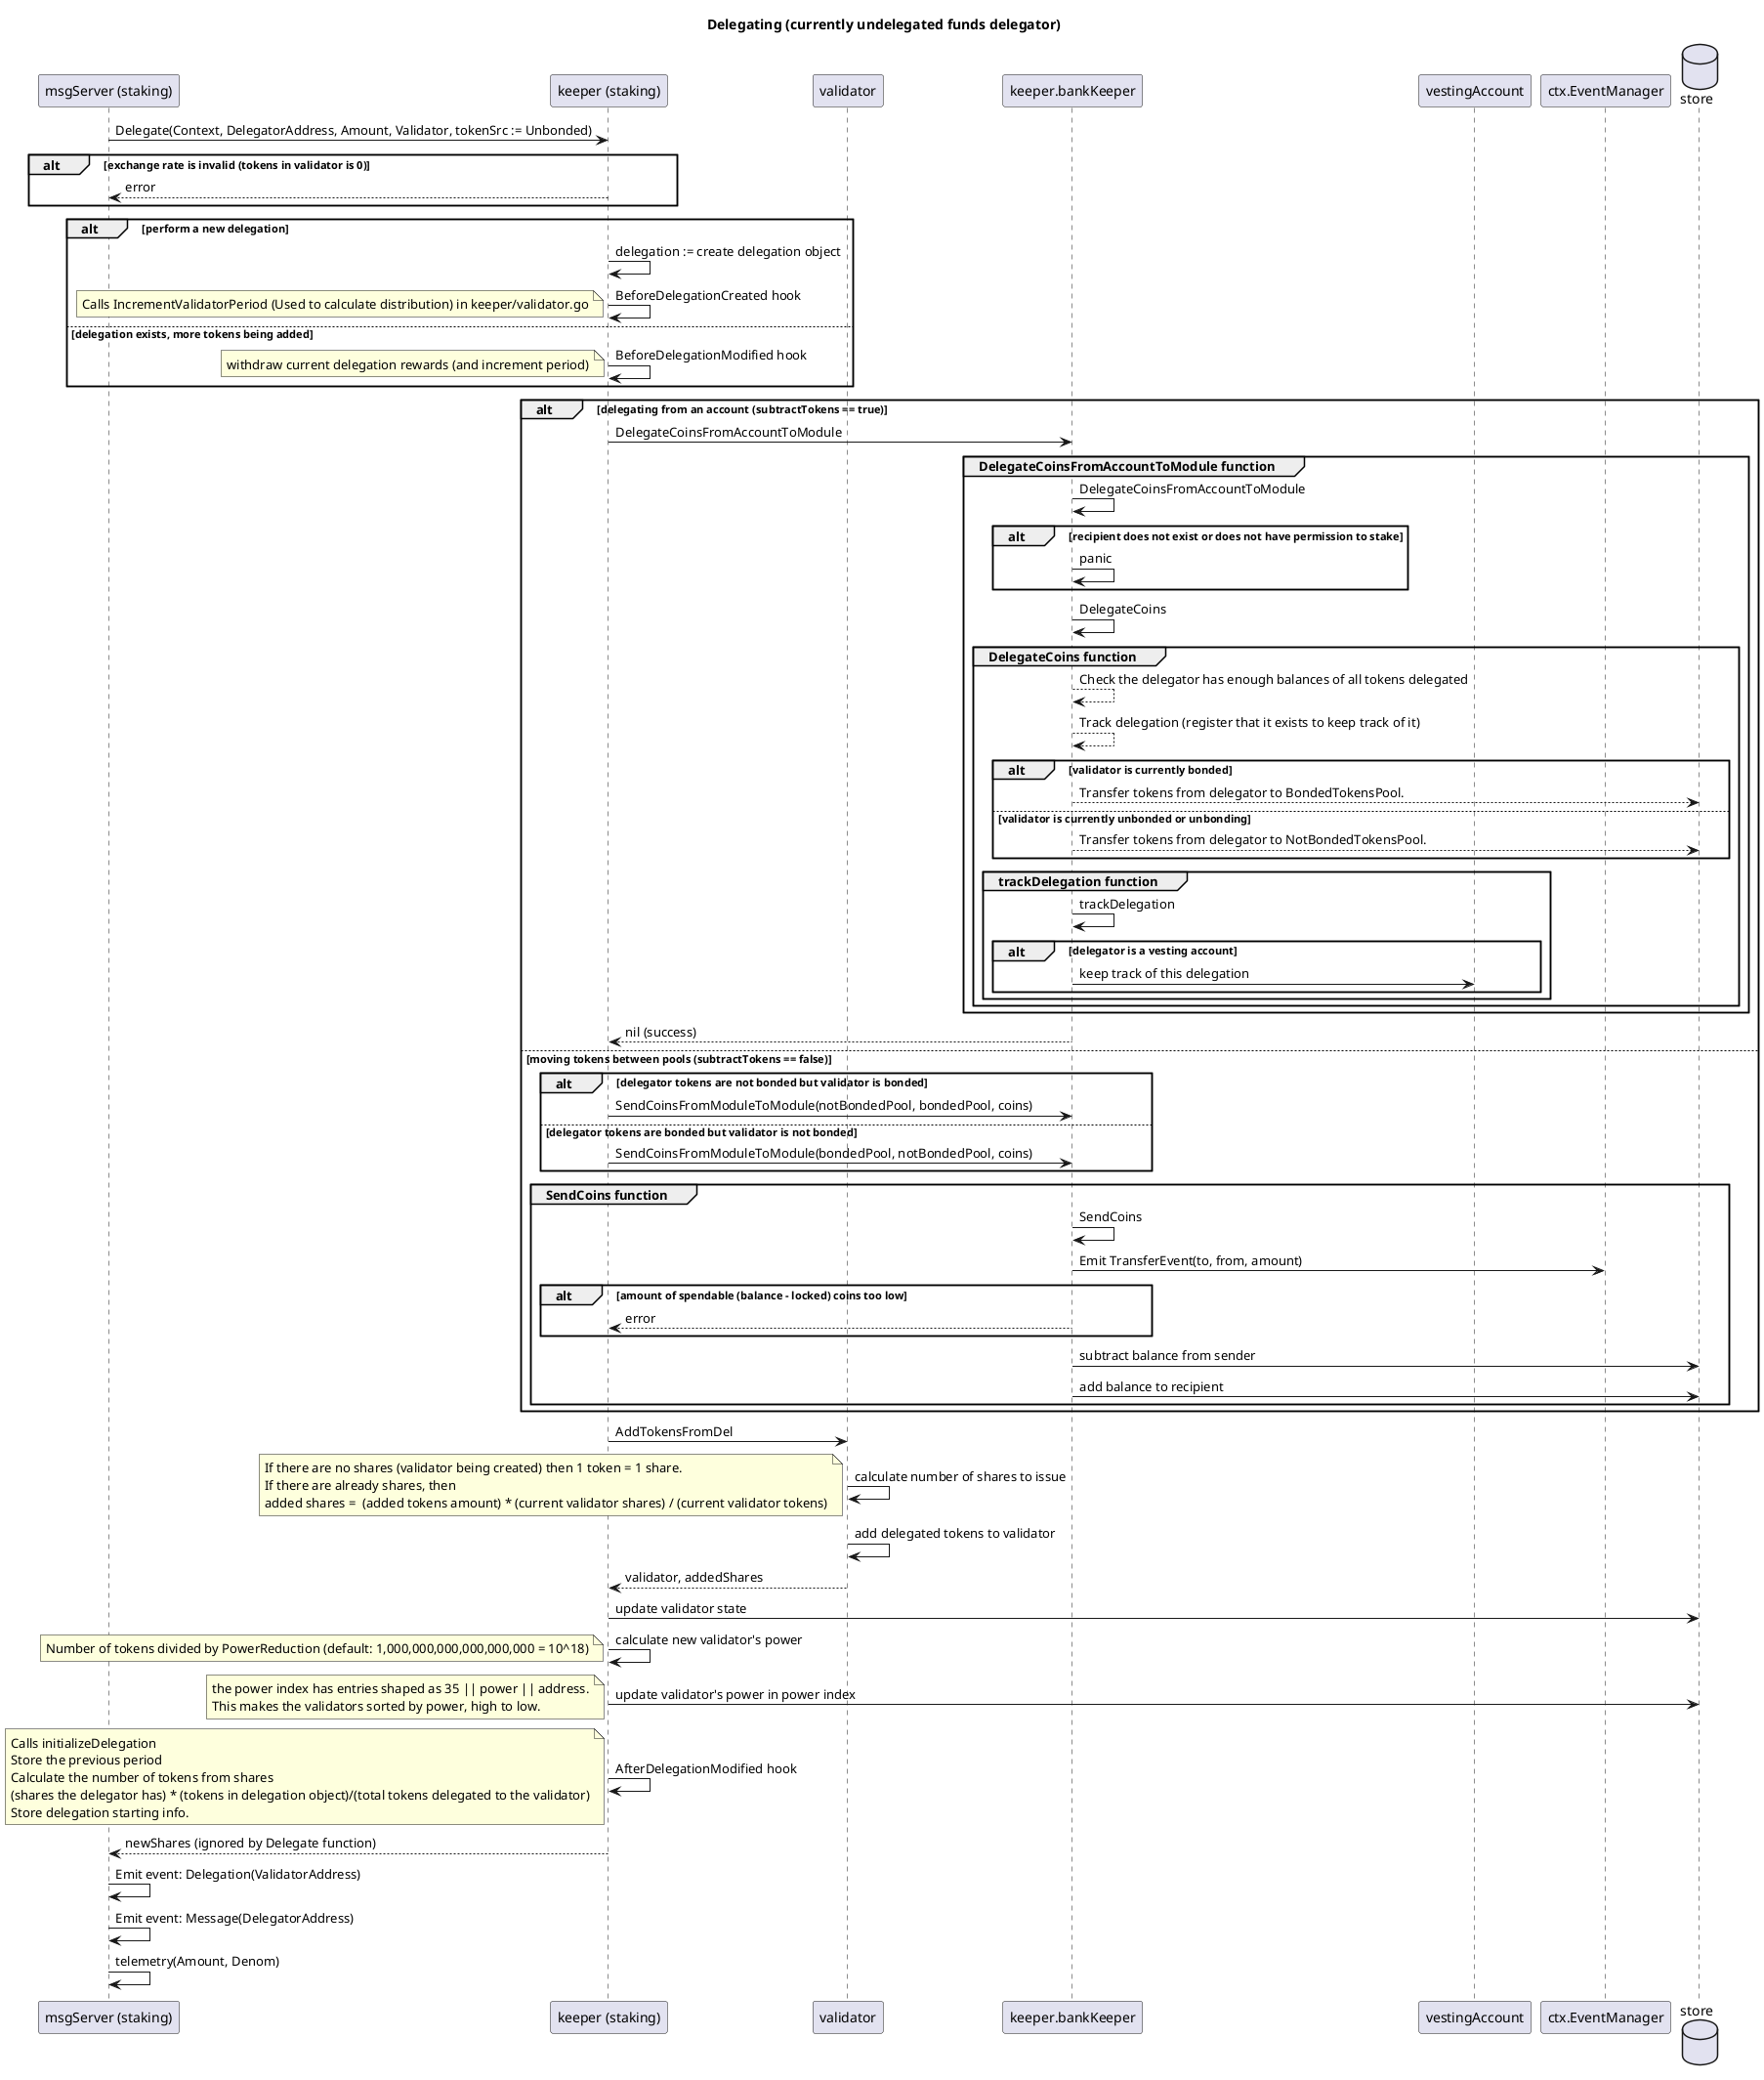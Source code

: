 @startuml
'https://plantuml.com/sequence-diagram

title: Delegating (currently undelegated funds delegator)

participant "msgServer (staking)"
participant  "keeper (staking)" as keeper
participant validator
participant keeper.bankKeeper
participant vestingAccount
participant ctx.EventManager

database store

"msgServer (staking)" -> keeper : Delegate(Context, DelegatorAddress, Amount, Validator, tokenSrc := Unbonded)

alt exchange rate is invalid (tokens in validator is 0)
    keeper -->  "msgServer (staking)" : error
end

alt perform a new delegation
    keeper -> keeper : delegation := create delegation object
    keeper -> keeper : BeforeDelegationCreated hook
    note left: Calls IncrementValidatorPeriod (Used to calculate distribution) in keeper/validator.go
else delegation exists, more tokens being added
    keeper -> keeper : BeforeDelegationModified hook
    note left: withdraw current delegation rewards (and increment period)
end

alt delegating from an account (subtractTokens == true)
    keeper -> keeper.bankKeeper : DelegateCoinsFromAccountToModule
    group DelegateCoinsFromAccountToModule function
        keeper.bankKeeper -> keeper.bankKeeper : DelegateCoinsFromAccountToModule
        alt recipient does not exist or does not have permission to stake
            keeper.bankKeeper -> keeper.bankKeeper : panic
        end
        keeper.bankKeeper -> keeper.bankKeeper : DelegateCoins
        group DelegateCoins function
            keeper.bankKeeper --> keeper.bankKeeper : Check the delegator has enough balances of all tokens delegated
            keeper.bankKeeper --> keeper.bankKeeper : Track delegation (register that it exists to keep track of it)
            alt validator is currently bonded
                keeper.bankKeeper --> store : Transfer tokens from delegator to BondedTokensPool.
            else validator is currently unbonded or unbonding
                keeper.bankKeeper --> store : Transfer tokens from delegator to NotBondedTokensPool.
            end
            group trackDelegation function
                keeper.bankKeeper -> keeper.bankKeeper : trackDelegation
                alt delegator is a vesting account
                    keeper.bankKeeper -> vestingAccount : keep track of this delegation
                end
            end
        end
    end
    keeper <-- keeper.bankKeeper : nil (success)
else moving tokens between pools (subtractTokens == false)
    alt delegator tokens are not bonded but validator is bonded
       keeper -> keeper.bankKeeper : SendCoinsFromModuleToModule(notBondedPool, bondedPool, coins)
    else delegator tokens are bonded but validator is not bonded
       keeper -> keeper.bankKeeper : SendCoinsFromModuleToModule(bondedPool, notBondedPool, coins)
    end
    group SendCoins function
        keeper.bankKeeper -> keeper.bankKeeper : SendCoins
        keeper.bankKeeper -> ctx.EventManager : Emit TransferEvent(to, from, amount)
        alt amount of spendable (balance - locked) coins too low
            keeper <-- keeper.bankKeeper : error
        end
        keeper.bankKeeper -> store : subtract balance from sender
        keeper.bankKeeper -> store : add balance to recipient
    end
end

keeper -> validator : AddTokensFromDel
validator -> validator : calculate number of shares to issue
note left: If there are no shares (validator being created) then 1 token = 1 share.\nIf there are already shares, then\nadded shares =  (added tokens amount) * (current validator shares) / (current validator tokens)

validator -> validator : add delegated tokens to validator
keeper <-- validator : validator, addedShares
keeper -> store : update validator state
keeper -> keeper: calculate new validator's power
note left : Number of tokens divided by PowerReduction (default: 1,000,000,000,000,000,000 = 10^18)
keeper -> store : update validator's power in power index
note left : the power index has entries shaped as 35 || power || address.\nThis makes the validators sorted by power, high to low.

keeper -> keeper : AfterDelegationModified hook
note left: Calls initializeDelegation\nStore the previous period\nCalculate the number of tokens from shares\n(shares the delegator has) * (tokens in delegation object)/(total tokens delegated to the validator)\nStore delegation starting info.
"msgServer (staking)" <-- keeper : newShares (ignored by Delegate function)


"msgServer (staking)" -> "msgServer (staking)" : Emit event: Delegation(ValidatorAddress)
"msgServer (staking)" -> "msgServer (staking)" : Emit event: Message(DelegatorAddress)
"msgServer (staking)" -> "msgServer (staking)" : telemetry(Amount, Denom)

@enduml

